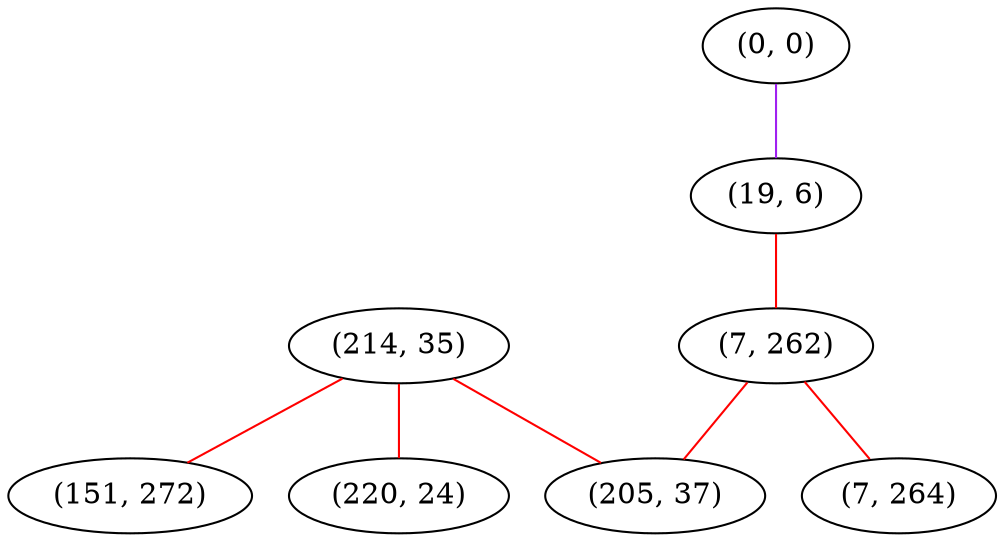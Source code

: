 graph "" {
"(214, 35)";
"(0, 0)";
"(151, 272)";
"(19, 6)";
"(7, 262)";
"(205, 37)";
"(7, 264)";
"(220, 24)";
"(214, 35)" -- "(151, 272)"  [color=red, key=0, weight=1];
"(214, 35)" -- "(205, 37)"  [color=red, key=0, weight=1];
"(214, 35)" -- "(220, 24)"  [color=red, key=0, weight=1];
"(0, 0)" -- "(19, 6)"  [color=purple, key=0, weight=4];
"(19, 6)" -- "(7, 262)"  [color=red, key=0, weight=1];
"(7, 262)" -- "(7, 264)"  [color=red, key=0, weight=1];
"(7, 262)" -- "(205, 37)"  [color=red, key=0, weight=1];
}
